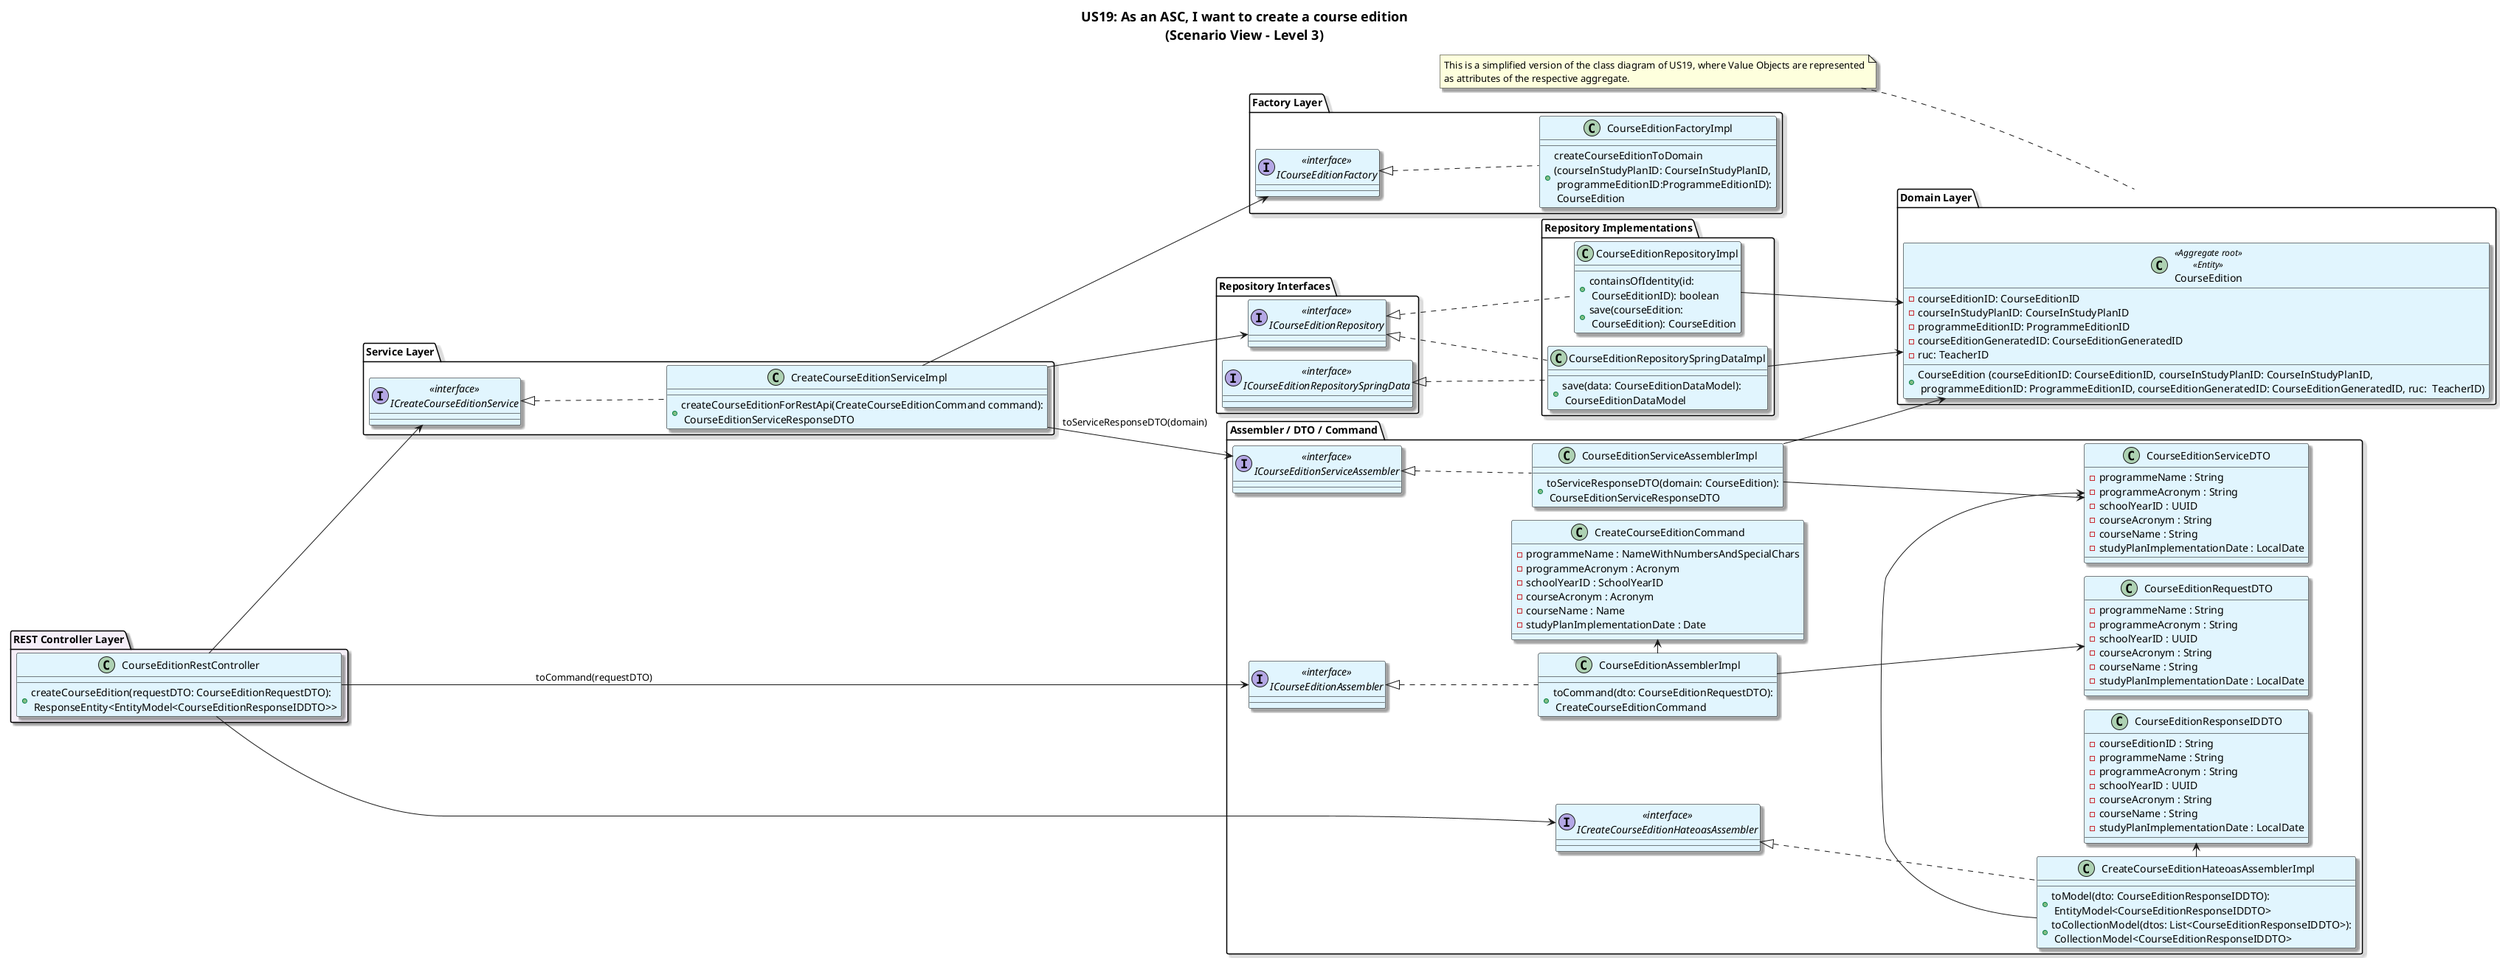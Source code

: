 @startuml
!pragma layout smetana

title: US19: As an ASC, I want to create a course edition\n(Scenario View - Level 3)


' ========== SETTINGS ==========
skinparam classBackgroundColor #E1F5FE
skinparam titleFontSize 18
skinparam linetype ortho
skinparam LegendBackgroundColor white
skinparam LegendBorderColor white
skinparam classFontSize 14
skinparam shadowing true
skinparam rectangle {
  RoundCorner 20
}
skinparam classBorderColor Black
left to right direction

package "REST Controller Layer" #F5EEF8 {
  class CourseEditionRestController {
    +createCourseEdition(requestDTO: CourseEditionRequestDTO):\n ResponseEntity<EntityModel<CourseEditionResponseIDDTO>>
    }
}

package "Service Layer" {
  interface "<<interface>>\nICreateCourseEditionService" as ICreateCourseEditionService
  class CreateCourseEditionServiceImpl {
    +createCourseEditionForRestApi(CreateCourseEditionCommand command):\n CourseEditionServiceResponseDTO
  }
}

package "Assembler / DTO / Command" {

  interface "<<interface>>\nICourseEditionAssembler" as ICourseEditionAssembler
  class CourseEditionAssemblerImpl {
+toCommand(dto: CourseEditionRequestDTO):\n CreateCourseEditionCommand
}

  interface "<<interface>>\nICourseEditionServiceAssembler" as ICourseEditionServiceAssembler
    class CourseEditionServiceAssemblerImpl {
  +toServiceResponseDTO(domain: CourseEdition):\n CourseEditionServiceResponseDTO
  }

  interface "<<interface>>\nICreateCourseEditionHateoasAssembler" as ICreateCourseEditionHateoasAssembler
      class CreateCourseEditionHateoasAssemblerImpl {
    +toModel(dto: CourseEditionResponseIDDTO):\n EntityModel<CourseEditionResponseIDDTO>
    +toCollectionModel(dtos: List<CourseEditionResponseIDDTO>):\n CollectionModel<CourseEditionResponseIDDTO>
    }

  class CourseEditionRequestDTO {
    - programmeName : String
    - programmeAcronym : String
    - schoolYearID : UUID
    - courseAcronym : String
    - courseName : String
    - studyPlanImplementationDate : LocalDate
  }

    class CourseEditionServiceDTO {
      - programmeName : String
      - programmeAcronym : String
      - schoolYearID : UUID
      - courseAcronym : String
      - courseName : String
      - studyPlanImplementationDate : LocalDate
    }

  class CourseEditionResponseIDDTO {
    - courseEditionID : String
    - programmeName : String
    - programmeAcronym : String
    - schoolYearID : UUID
    - courseAcronym : String
    - courseName : String
    - studyPlanImplementationDate : LocalDate
  }

  class CreateCourseEditionCommand {
      - programmeName : NameWithNumbersAndSpecialChars
      - programmeAcronym : Acronym
      - schoolYearID : SchoolYearID
      - courseAcronym : Acronym
      - courseName : Name
      - studyPlanImplementationDate : Date
  }
}

package "Domain Layer" {
  class CourseEdition <<Aggregate root>> <<Entity>>{
    -courseEditionID: CourseEditionID
    -courseInStudyPlanID: CourseInStudyPlanID
    -programmeEditionID: ProgrammeEditionID
    -courseEditionGeneratedID: CourseEditionGeneratedID
    -ruc: TeacherID
    +CourseEdition (courseEditionID: CourseEditionID, courseInStudyPlanID: CourseInStudyPlanID, \n programmeEditionID: ProgrammeEditionID, courseEditionGeneratedID: CourseEditionGeneratedID, ruc:  TeacherID)
  }
}

package "Factory Layer" {
  interface "<<interface>>\nICourseEditionFactory" as ICourseEditionFactory
  class CourseEditionFactoryImpl {
    +createCourseEditionToDomain\n(courseInStudyPlanID: CourseInStudyPlanID,\n programmeEditionID:ProgrammeEditionID):\n CourseEdition
  }
}


package "Repository Interfaces" {
  interface "<<interface>>\nICourseEditionRepository" as ICourseEditionRepository

'  interface "<<interface>>\nIDegreeTypeRepository" as IDegreeTypeRepository

'  interface "<<interface>>\nIProgrammeRepository" as IProgrammeRepository


 ' interface "<<interface>>\nIStudyPlanRepository" as IStudyPlanRepository

'  interface "<<interface>>\nICourseInStudyPlanRepository" as ICourseInStudyPlanRepository

'  interface "<<interface>>\nIProgrammeEditionRepository" as IProgrammeEditionRepository

  interface "<<interface>>\nICourseEditionRepositorySpringData" as ICourseEditionRepositorySpringData
  }

  package "Repository Implementations"{


  class CourseEditionRepositoryImpl {
    +containsOfIdentity(id:\n CourseEditionID): boolean
    +save(courseEdition:\n CourseEdition): CourseEdition
  }



  class CourseEditionRepositorySpringDataImpl {
    +save(data: CourseEditionDataModel):\n CourseEditionDataModel
  }
}

' Relationships
CourseEditionRestController --> ICreateCourseEditionService
ICreateCourseEditionService <|.. CreateCourseEditionServiceImpl



CourseEditionRestController --> ICourseEditionAssembler : toCommand(requestDTO)
ICourseEditionAssembler <|.. CourseEditionAssemblerImpl
ICourseEditionServiceAssembler <|.. CourseEditionServiceAssemblerImpl

CreateCourseEditionServiceImpl --> ICourseEditionFactory
ICourseEditionFactory <|.. CourseEditionFactoryImpl

CreateCourseEditionServiceImpl --> ICourseEditionServiceAssembler : toServiceResponseDTO(domain)

CreateCourseEditionServiceImpl --> ICourseEditionRepository
ICourseEditionRepository <|.. CourseEditionRepositoryImpl
ICourseEditionRepository <|.. CourseEditionRepositorySpringDataImpl




CourseEditionRepositoryImpl --> CourseEdition
CourseEditionRepositorySpringDataImpl --> CourseEdition




ICourseEditionRepositorySpringData <|.. CourseEditionRepositorySpringDataImpl

CourseEditionRestController -> ICreateCourseEditionHateoasAssembler
ICreateCourseEditionHateoasAssembler <|.. CreateCourseEditionHateoasAssemblerImpl

CourseEditionAssemblerImpl --> CourseEditionRequestDTO
CourseEditionServiceAssemblerImpl --> CourseEditionServiceDTO
CourseEditionServiceAssemblerImpl --> CourseEdition

CourseEditionAssemblerImpl -> CreateCourseEditionCommand
CreateCourseEditionHateoasAssemblerImpl -> CourseEditionServiceDTO
CreateCourseEditionHateoasAssemblerImpl -> CourseEditionResponseIDDTO




note left of "Domain Layer"
This is a simplified version of the class diagram of US19, where Value Objects are represented
as attributes of the respective aggregate.
end note

@enduml
